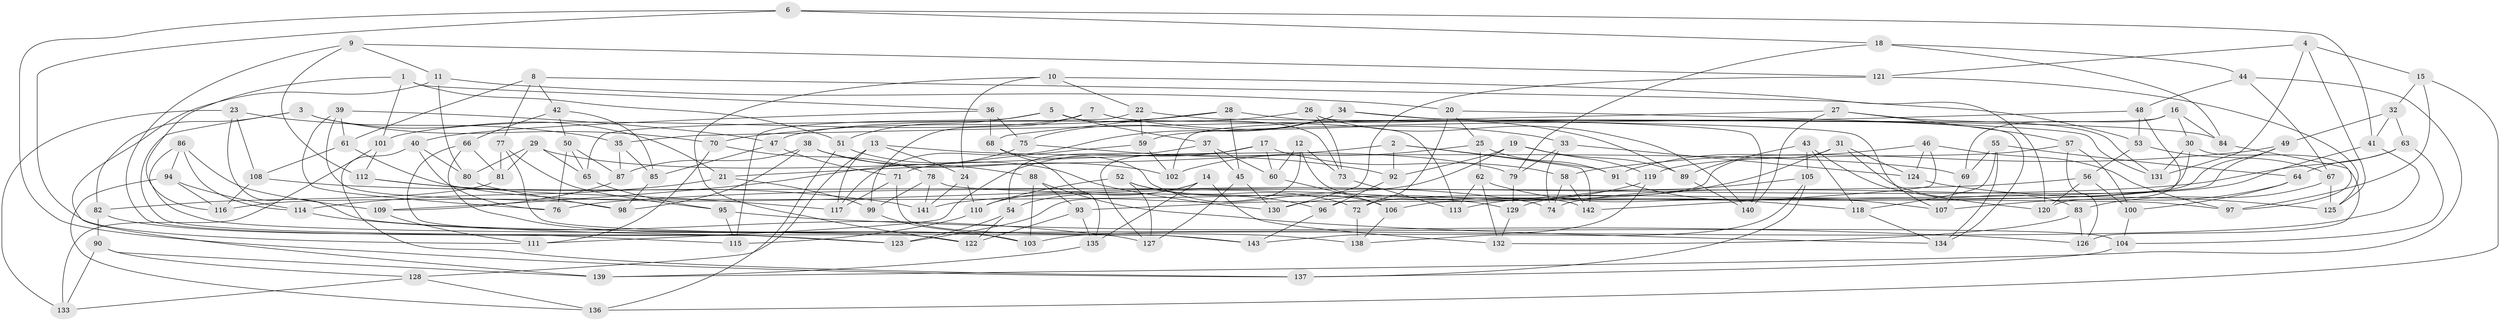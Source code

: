 // coarse degree distribution, {6: 0.5494505494505495, 4: 0.42857142857142855, 5: 0.02197802197802198}
// Generated by graph-tools (version 1.1) at 2025/42/03/06/25 10:42:21]
// undirected, 143 vertices, 286 edges
graph export_dot {
graph [start="1"]
  node [color=gray90,style=filled];
  1;
  2;
  3;
  4;
  5;
  6;
  7;
  8;
  9;
  10;
  11;
  12;
  13;
  14;
  15;
  16;
  17;
  18;
  19;
  20;
  21;
  22;
  23;
  24;
  25;
  26;
  27;
  28;
  29;
  30;
  31;
  32;
  33;
  34;
  35;
  36;
  37;
  38;
  39;
  40;
  41;
  42;
  43;
  44;
  45;
  46;
  47;
  48;
  49;
  50;
  51;
  52;
  53;
  54;
  55;
  56;
  57;
  58;
  59;
  60;
  61;
  62;
  63;
  64;
  65;
  66;
  67;
  68;
  69;
  70;
  71;
  72;
  73;
  74;
  75;
  76;
  77;
  78;
  79;
  80;
  81;
  82;
  83;
  84;
  85;
  86;
  87;
  88;
  89;
  90;
  91;
  92;
  93;
  94;
  95;
  96;
  97;
  98;
  99;
  100;
  101;
  102;
  103;
  104;
  105;
  106;
  107;
  108;
  109;
  110;
  111;
  112;
  113;
  114;
  115;
  116;
  117;
  118;
  119;
  120;
  121;
  122;
  123;
  124;
  125;
  126;
  127;
  128;
  129;
  130;
  131;
  132;
  133;
  134;
  135;
  136;
  137;
  138;
  139;
  140;
  141;
  142;
  143;
  1 -- 101;
  1 -- 36;
  1 -- 51;
  1 -- 116;
  2 -- 92;
  2 -- 21;
  2 -- 91;
  2 -- 142;
  3 -- 82;
  3 -- 70;
  3 -- 21;
  3 -- 122;
  4 -- 15;
  4 -- 131;
  4 -- 121;
  4 -- 125;
  5 -- 73;
  5 -- 51;
  5 -- 37;
  5 -- 115;
  6 -- 41;
  6 -- 137;
  6 -- 111;
  6 -- 18;
  7 -- 99;
  7 -- 101;
  7 -- 33;
  7 -- 113;
  8 -- 42;
  8 -- 53;
  8 -- 61;
  8 -- 77;
  9 -- 112;
  9 -- 123;
  9 -- 11;
  9 -- 121;
  10 -- 122;
  10 -- 24;
  10 -- 120;
  10 -- 22;
  11 -- 139;
  11 -- 20;
  11 -- 80;
  12 -- 123;
  12 -- 60;
  12 -- 142;
  12 -- 73;
  13 -- 24;
  13 -- 117;
  13 -- 69;
  13 -- 128;
  14 -- 132;
  14 -- 54;
  14 -- 110;
  14 -- 135;
  15 -- 32;
  15 -- 136;
  15 -- 97;
  16 -- 69;
  16 -- 30;
  16 -- 84;
  16 -- 102;
  17 -- 58;
  17 -- 60;
  17 -- 127;
  17 -- 111;
  18 -- 44;
  18 -- 84;
  18 -- 79;
  19 -- 92;
  19 -- 89;
  19 -- 116;
  19 -- 119;
  20 -- 25;
  20 -- 72;
  20 -- 131;
  21 -- 99;
  21 -- 114;
  22 -- 107;
  22 -- 65;
  22 -- 59;
  23 -- 108;
  23 -- 133;
  23 -- 35;
  23 -- 138;
  24 -- 141;
  24 -- 110;
  25 -- 102;
  25 -- 62;
  25 -- 91;
  26 -- 73;
  26 -- 140;
  26 -- 134;
  26 -- 47;
  27 -- 35;
  27 -- 131;
  27 -- 140;
  27 -- 57;
  28 -- 70;
  28 -- 45;
  28 -- 89;
  28 -- 68;
  29 -- 65;
  29 -- 80;
  29 -- 79;
  29 -- 81;
  30 -- 131;
  30 -- 126;
  30 -- 96;
  31 -- 93;
  31 -- 83;
  31 -- 124;
  31 -- 113;
  32 -- 49;
  32 -- 63;
  32 -- 41;
  33 -- 124;
  33 -- 79;
  33 -- 74;
  34 -- 75;
  34 -- 117;
  34 -- 84;
  34 -- 140;
  35 -- 87;
  35 -- 85;
  36 -- 40;
  36 -- 75;
  36 -- 68;
  37 -- 54;
  37 -- 45;
  37 -- 60;
  38 -- 102;
  38 -- 88;
  38 -- 98;
  38 -- 87;
  39 -- 47;
  39 -- 98;
  39 -- 61;
  39 -- 76;
  40 -- 137;
  40 -- 80;
  40 -- 76;
  41 -- 103;
  41 -- 74;
  42 -- 66;
  42 -- 85;
  42 -- 50;
  43 -- 118;
  43 -- 105;
  43 -- 89;
  43 -- 120;
  44 -- 139;
  44 -- 67;
  44 -- 48;
  45 -- 127;
  45 -- 130;
  46 -- 124;
  46 -- 97;
  46 -- 142;
  46 -- 91;
  47 -- 85;
  47 -- 71;
  48 -- 59;
  48 -- 53;
  48 -- 120;
  49 -- 106;
  49 -- 72;
  49 -- 58;
  50 -- 87;
  50 -- 76;
  50 -- 65;
  51 -- 130;
  51 -- 136;
  52 -- 127;
  52 -- 72;
  52 -- 110;
  52 -- 96;
  53 -- 67;
  53 -- 56;
  54 -- 123;
  54 -- 122;
  55 -- 134;
  55 -- 69;
  55 -- 64;
  55 -- 118;
  56 -- 100;
  56 -- 76;
  56 -- 120;
  57 -- 126;
  57 -- 100;
  57 -- 119;
  58 -- 142;
  58 -- 74;
  59 -- 71;
  59 -- 102;
  60 -- 106;
  61 -- 74;
  61 -- 108;
  62 -- 132;
  62 -- 113;
  62 -- 118;
  63 -- 141;
  63 -- 104;
  63 -- 64;
  64 -- 107;
  64 -- 100;
  65 -- 95;
  66 -- 123;
  66 -- 81;
  66 -- 103;
  67 -- 125;
  67 -- 83;
  68 -- 135;
  68 -- 106;
  69 -- 107;
  70 -- 111;
  70 -- 78;
  71 -- 143;
  71 -- 117;
  72 -- 138;
  73 -- 113;
  75 -- 92;
  75 -- 109;
  77 -- 143;
  77 -- 81;
  77 -- 95;
  78 -- 141;
  78 -- 97;
  78 -- 99;
  79 -- 129;
  80 -- 98;
  81 -- 82;
  82 -- 115;
  82 -- 90;
  83 -- 126;
  83 -- 132;
  84 -- 97;
  85 -- 98;
  86 -- 114;
  86 -- 104;
  86 -- 109;
  86 -- 94;
  87 -- 109;
  88 -- 134;
  88 -- 93;
  88 -- 103;
  89 -- 140;
  90 -- 128;
  90 -- 133;
  90 -- 139;
  91 -- 107;
  92 -- 96;
  93 -- 135;
  93 -- 122;
  94 -- 116;
  94 -- 136;
  94 -- 114;
  95 -- 115;
  95 -- 126;
  96 -- 143;
  99 -- 103;
  100 -- 104;
  101 -- 112;
  101 -- 133;
  104 -- 137;
  105 -- 138;
  105 -- 129;
  105 -- 137;
  106 -- 138;
  108 -- 116;
  108 -- 129;
  109 -- 111;
  110 -- 115;
  112 -- 117;
  112 -- 141;
  114 -- 127;
  118 -- 134;
  119 -- 143;
  119 -- 130;
  121 -- 125;
  121 -- 130;
  124 -- 125;
  128 -- 133;
  128 -- 136;
  129 -- 132;
  135 -- 139;
}
